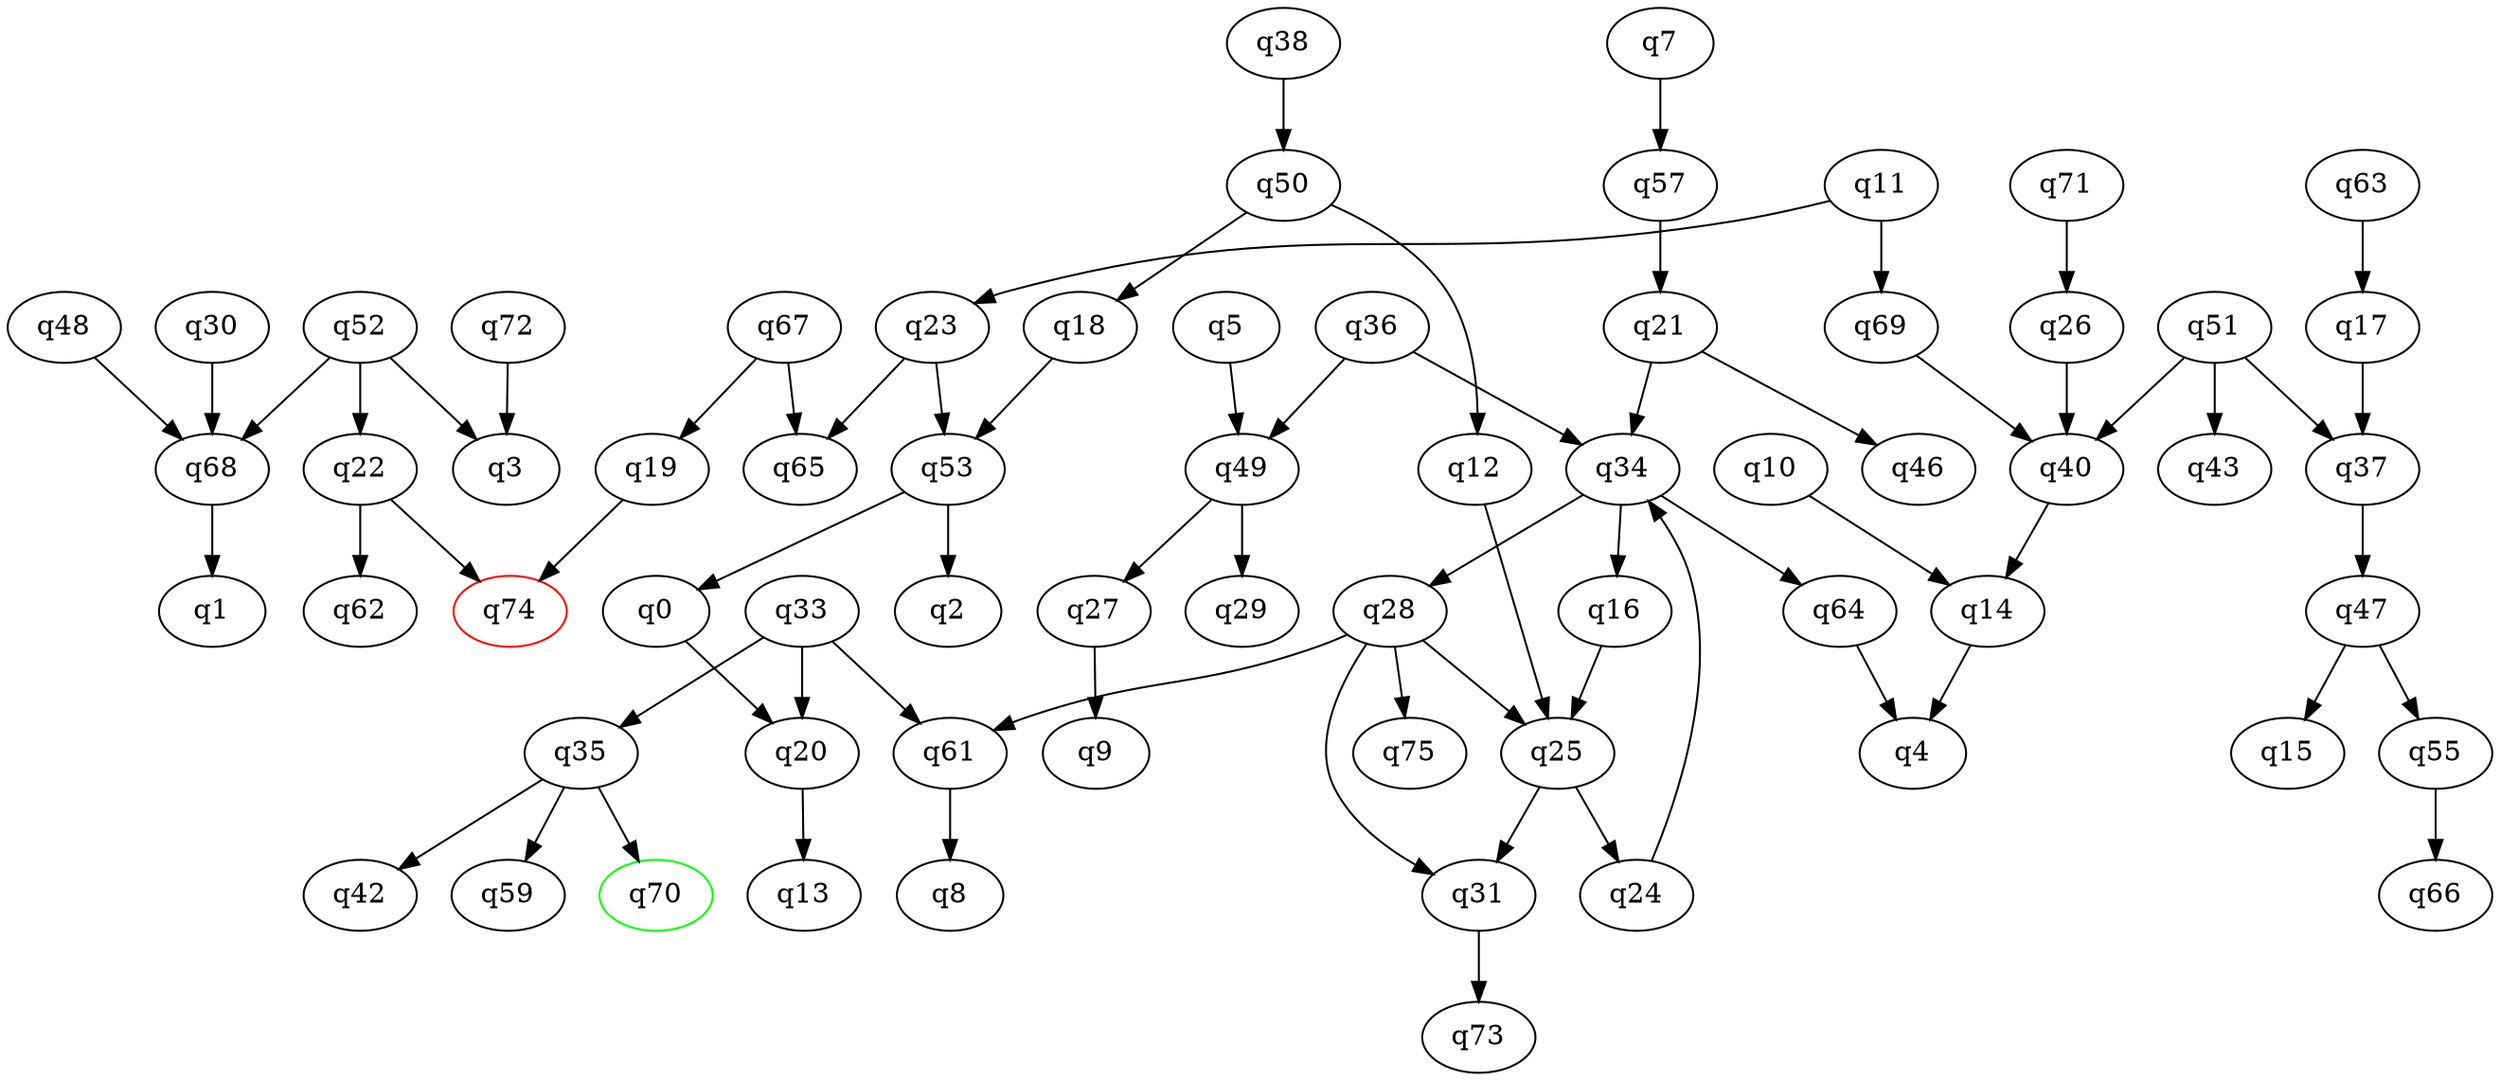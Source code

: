 digraph A{
q70 [initial=1,color=green];
q74 [final=1,color=red];
q0 -> q20;
q5 -> q49;
q7 -> q57;
q10 -> q14;
q11 -> q23;
q11 -> q69;
q12 -> q25;
q14 -> q4;
q16 -> q25;
q17 -> q37;
q18 -> q53;
q19 -> q74;
q20 -> q13;
q21 -> q34;
q21 -> q46;
q22 -> q62;
q22 -> q74;
q23 -> q53;
q23 -> q65;
q24 -> q34;
q25 -> q24;
q25 -> q31;
q26 -> q40;
q27 -> q9;
q28 -> q25;
q28 -> q31;
q28 -> q61;
q28 -> q75;
q30 -> q68;
q31 -> q73;
q33 -> q20;
q33 -> q35;
q33 -> q61;
q34 -> q16;
q34 -> q28;
q34 -> q64;
q35 -> q42;
q35 -> q59;
q35 -> q70;
q36 -> q34;
q36 -> q49;
q37 -> q47;
q38 -> q50;
q40 -> q14;
q47 -> q15;
q47 -> q55;
q48 -> q68;
q49 -> q27;
q49 -> q29;
q50 -> q12;
q50 -> q18;
q51 -> q37;
q51 -> q40;
q51 -> q43;
q52 -> q3;
q52 -> q22;
q52 -> q68;
q53 -> q0;
q53 -> q2;
q55 -> q66;
q57 -> q21;
q61 -> q8;
q63 -> q17;
q64 -> q4;
q67 -> q19;
q67 -> q65;
q68 -> q1;
q69 -> q40;
q71 -> q26;
q72 -> q3;
}